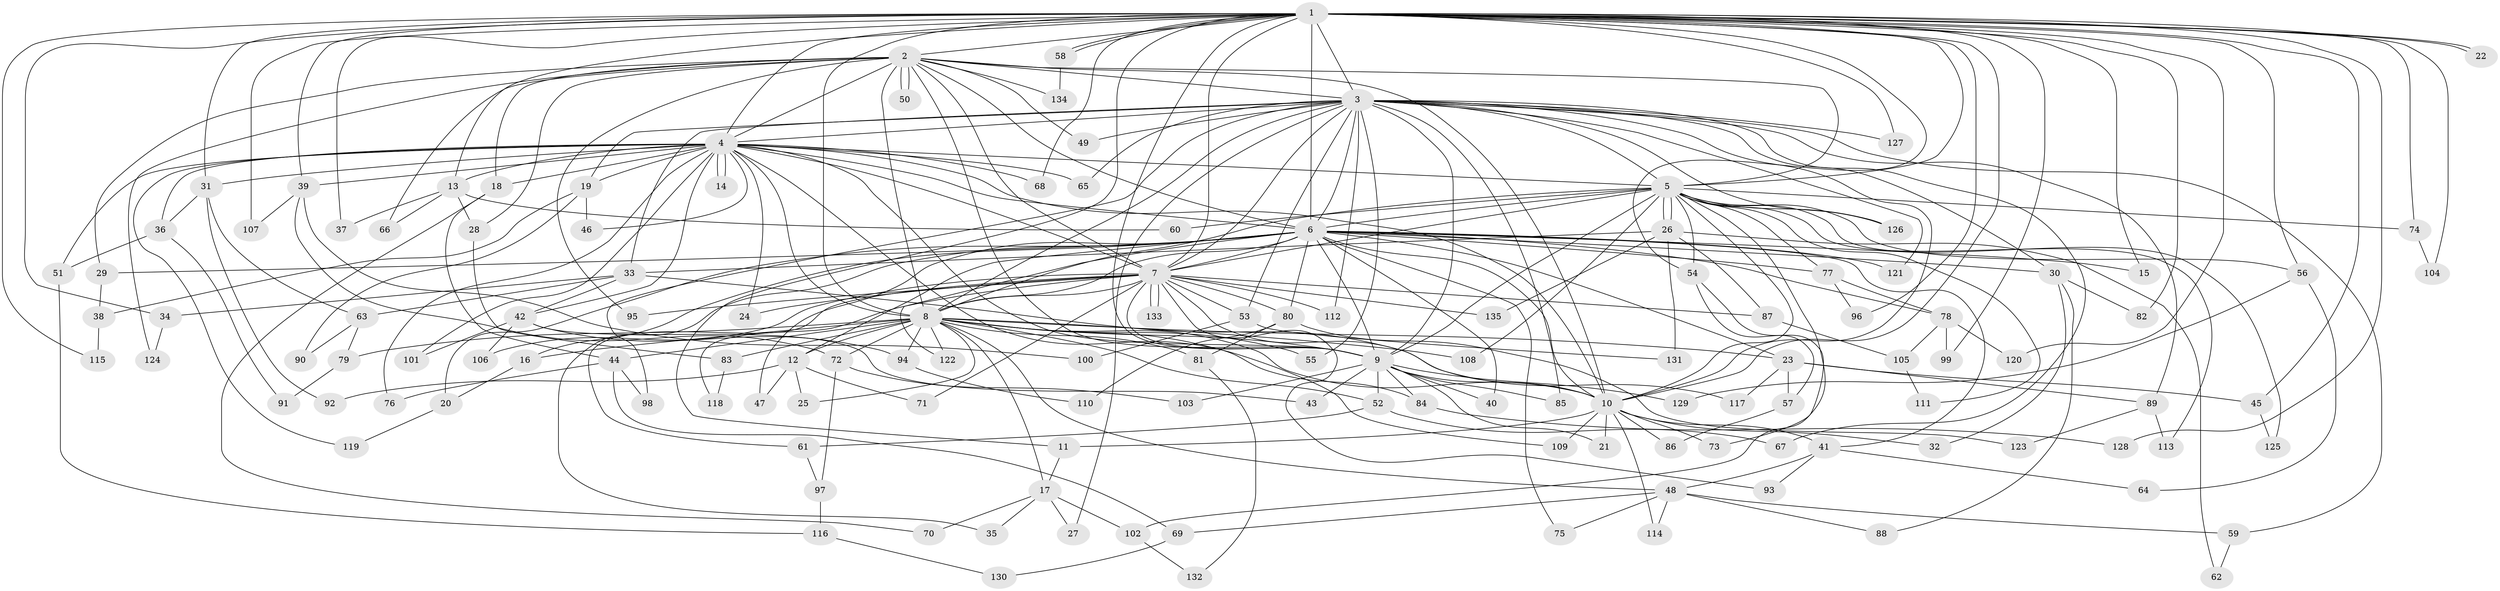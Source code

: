 // coarse degree distribution, {32: 0.010638297872340425, 19: 0.010638297872340425, 26: 0.02127659574468085, 25: 0.02127659574468085, 21: 0.010638297872340425, 23: 0.010638297872340425, 17: 0.010638297872340425, 16: 0.010638297872340425, 3: 0.1276595744680851, 6: 0.09574468085106383, 7: 0.0425531914893617, 2: 0.5, 5: 0.0425531914893617, 4: 0.0851063829787234}
// Generated by graph-tools (version 1.1) at 2025/17/03/04/25 18:17:38]
// undirected, 135 vertices, 295 edges
graph export_dot {
graph [start="1"]
  node [color=gray90,style=filled];
  1;
  2;
  3;
  4;
  5;
  6;
  7;
  8;
  9;
  10;
  11;
  12;
  13;
  14;
  15;
  16;
  17;
  18;
  19;
  20;
  21;
  22;
  23;
  24;
  25;
  26;
  27;
  28;
  29;
  30;
  31;
  32;
  33;
  34;
  35;
  36;
  37;
  38;
  39;
  40;
  41;
  42;
  43;
  44;
  45;
  46;
  47;
  48;
  49;
  50;
  51;
  52;
  53;
  54;
  55;
  56;
  57;
  58;
  59;
  60;
  61;
  62;
  63;
  64;
  65;
  66;
  67;
  68;
  69;
  70;
  71;
  72;
  73;
  74;
  75;
  76;
  77;
  78;
  79;
  80;
  81;
  82;
  83;
  84;
  85;
  86;
  87;
  88;
  89;
  90;
  91;
  92;
  93;
  94;
  95;
  96;
  97;
  98;
  99;
  100;
  101;
  102;
  103;
  104;
  105;
  106;
  107;
  108;
  109;
  110;
  111;
  112;
  113;
  114;
  115;
  116;
  117;
  118;
  119;
  120;
  121;
  122;
  123;
  124;
  125;
  126;
  127;
  128;
  129;
  130;
  131;
  132;
  133;
  134;
  135;
  1 -- 2;
  1 -- 3;
  1 -- 4;
  1 -- 5;
  1 -- 6;
  1 -- 7;
  1 -- 8;
  1 -- 9;
  1 -- 10;
  1 -- 11;
  1 -- 13;
  1 -- 15;
  1 -- 22;
  1 -- 22;
  1 -- 31;
  1 -- 34;
  1 -- 37;
  1 -- 39;
  1 -- 45;
  1 -- 54;
  1 -- 56;
  1 -- 58;
  1 -- 58;
  1 -- 68;
  1 -- 74;
  1 -- 82;
  1 -- 96;
  1 -- 99;
  1 -- 104;
  1 -- 107;
  1 -- 115;
  1 -- 120;
  1 -- 127;
  1 -- 128;
  2 -- 3;
  2 -- 4;
  2 -- 5;
  2 -- 6;
  2 -- 7;
  2 -- 8;
  2 -- 9;
  2 -- 10;
  2 -- 18;
  2 -- 28;
  2 -- 29;
  2 -- 49;
  2 -- 50;
  2 -- 50;
  2 -- 66;
  2 -- 95;
  2 -- 124;
  2 -- 134;
  3 -- 4;
  3 -- 5;
  3 -- 6;
  3 -- 7;
  3 -- 8;
  3 -- 9;
  3 -- 10;
  3 -- 19;
  3 -- 27;
  3 -- 30;
  3 -- 33;
  3 -- 49;
  3 -- 53;
  3 -- 55;
  3 -- 59;
  3 -- 65;
  3 -- 67;
  3 -- 85;
  3 -- 89;
  3 -- 98;
  3 -- 112;
  3 -- 121;
  3 -- 126;
  3 -- 127;
  4 -- 5;
  4 -- 6;
  4 -- 7;
  4 -- 8;
  4 -- 9;
  4 -- 10;
  4 -- 13;
  4 -- 14;
  4 -- 14;
  4 -- 18;
  4 -- 19;
  4 -- 24;
  4 -- 31;
  4 -- 36;
  4 -- 39;
  4 -- 42;
  4 -- 46;
  4 -- 51;
  4 -- 65;
  4 -- 68;
  4 -- 76;
  4 -- 101;
  4 -- 109;
  4 -- 119;
  5 -- 6;
  5 -- 7;
  5 -- 8;
  5 -- 9;
  5 -- 10;
  5 -- 26;
  5 -- 26;
  5 -- 54;
  5 -- 56;
  5 -- 60;
  5 -- 73;
  5 -- 74;
  5 -- 77;
  5 -- 108;
  5 -- 111;
  5 -- 113;
  5 -- 125;
  5 -- 126;
  6 -- 7;
  6 -- 8;
  6 -- 9;
  6 -- 10;
  6 -- 12;
  6 -- 15;
  6 -- 16;
  6 -- 20;
  6 -- 23;
  6 -- 29;
  6 -- 30;
  6 -- 35;
  6 -- 40;
  6 -- 41;
  6 -- 47;
  6 -- 75;
  6 -- 77;
  6 -- 78;
  6 -- 80;
  6 -- 121;
  6 -- 122;
  7 -- 8;
  7 -- 9;
  7 -- 10;
  7 -- 24;
  7 -- 53;
  7 -- 61;
  7 -- 71;
  7 -- 80;
  7 -- 87;
  7 -- 93;
  7 -- 95;
  7 -- 106;
  7 -- 112;
  7 -- 118;
  7 -- 133;
  7 -- 133;
  7 -- 135;
  8 -- 9;
  8 -- 10;
  8 -- 12;
  8 -- 16;
  8 -- 17;
  8 -- 23;
  8 -- 25;
  8 -- 44;
  8 -- 48;
  8 -- 52;
  8 -- 55;
  8 -- 72;
  8 -- 79;
  8 -- 81;
  8 -- 83;
  8 -- 84;
  8 -- 94;
  8 -- 108;
  8 -- 122;
  9 -- 10;
  9 -- 21;
  9 -- 40;
  9 -- 43;
  9 -- 52;
  9 -- 84;
  9 -- 85;
  9 -- 103;
  9 -- 129;
  10 -- 11;
  10 -- 21;
  10 -- 32;
  10 -- 41;
  10 -- 73;
  10 -- 86;
  10 -- 109;
  10 -- 114;
  11 -- 17;
  12 -- 25;
  12 -- 47;
  12 -- 71;
  12 -- 92;
  13 -- 28;
  13 -- 37;
  13 -- 60;
  13 -- 66;
  16 -- 20;
  17 -- 27;
  17 -- 35;
  17 -- 70;
  17 -- 102;
  18 -- 44;
  18 -- 70;
  19 -- 38;
  19 -- 46;
  19 -- 90;
  20 -- 119;
  23 -- 45;
  23 -- 57;
  23 -- 89;
  23 -- 117;
  26 -- 33;
  26 -- 62;
  26 -- 87;
  26 -- 131;
  26 -- 135;
  28 -- 83;
  29 -- 38;
  30 -- 32;
  30 -- 82;
  30 -- 88;
  31 -- 36;
  31 -- 63;
  31 -- 92;
  33 -- 34;
  33 -- 42;
  33 -- 63;
  33 -- 117;
  34 -- 124;
  36 -- 51;
  36 -- 91;
  38 -- 115;
  39 -- 72;
  39 -- 100;
  39 -- 107;
  41 -- 48;
  41 -- 64;
  41 -- 93;
  42 -- 43;
  42 -- 94;
  42 -- 101;
  42 -- 106;
  44 -- 69;
  44 -- 76;
  44 -- 98;
  45 -- 125;
  48 -- 59;
  48 -- 69;
  48 -- 75;
  48 -- 88;
  48 -- 114;
  51 -- 116;
  52 -- 61;
  52 -- 67;
  53 -- 100;
  53 -- 131;
  54 -- 57;
  54 -- 102;
  56 -- 64;
  56 -- 129;
  57 -- 86;
  58 -- 134;
  59 -- 62;
  61 -- 97;
  63 -- 79;
  63 -- 90;
  69 -- 130;
  72 -- 97;
  72 -- 103;
  74 -- 104;
  77 -- 78;
  77 -- 96;
  78 -- 99;
  78 -- 105;
  78 -- 120;
  79 -- 91;
  80 -- 81;
  80 -- 110;
  80 -- 123;
  81 -- 132;
  83 -- 118;
  84 -- 128;
  87 -- 105;
  89 -- 113;
  89 -- 123;
  94 -- 110;
  97 -- 116;
  102 -- 132;
  105 -- 111;
  116 -- 130;
}
